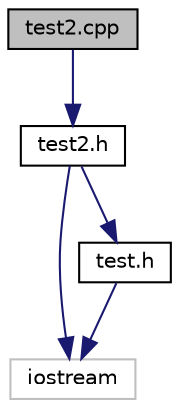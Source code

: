 digraph "test2.cpp"
{
 // LATEX_PDF_SIZE
  edge [fontname="Helvetica",fontsize="10",labelfontname="Helvetica",labelfontsize="10"];
  node [fontname="Helvetica",fontsize="10",shape=record];
  Node1 [label="test2.cpp",height=0.2,width=0.4,color="black", fillcolor="grey75", style="filled", fontcolor="black",tooltip="テストコードその4  test関数をオーバーライドしている  また関数の引数を追加している"];
  Node1 -> Node2 [color="midnightblue",fontsize="10",style="solid",fontname="Helvetica"];
  Node2 [label="test2.h",height=0.2,width=0.4,color="black", fillcolor="white", style="filled",URL="$test2_8h.html",tooltip="実際に動かしているコード"];
  Node2 -> Node3 [color="midnightblue",fontsize="10",style="solid",fontname="Helvetica"];
  Node3 [label="iostream",height=0.2,width=0.4,color="grey75", fillcolor="white", style="filled",tooltip=" "];
  Node2 -> Node4 [color="midnightblue",fontsize="10",style="solid",fontname="Helvetica"];
  Node4 [label="test.h",height=0.2,width=0.4,color="black", fillcolor="white", style="filled",URL="$test_8h.html",tooltip="テストコードその1  基幹クラスを定義してる"];
  Node4 -> Node3 [color="midnightblue",fontsize="10",style="solid",fontname="Helvetica"];
}
